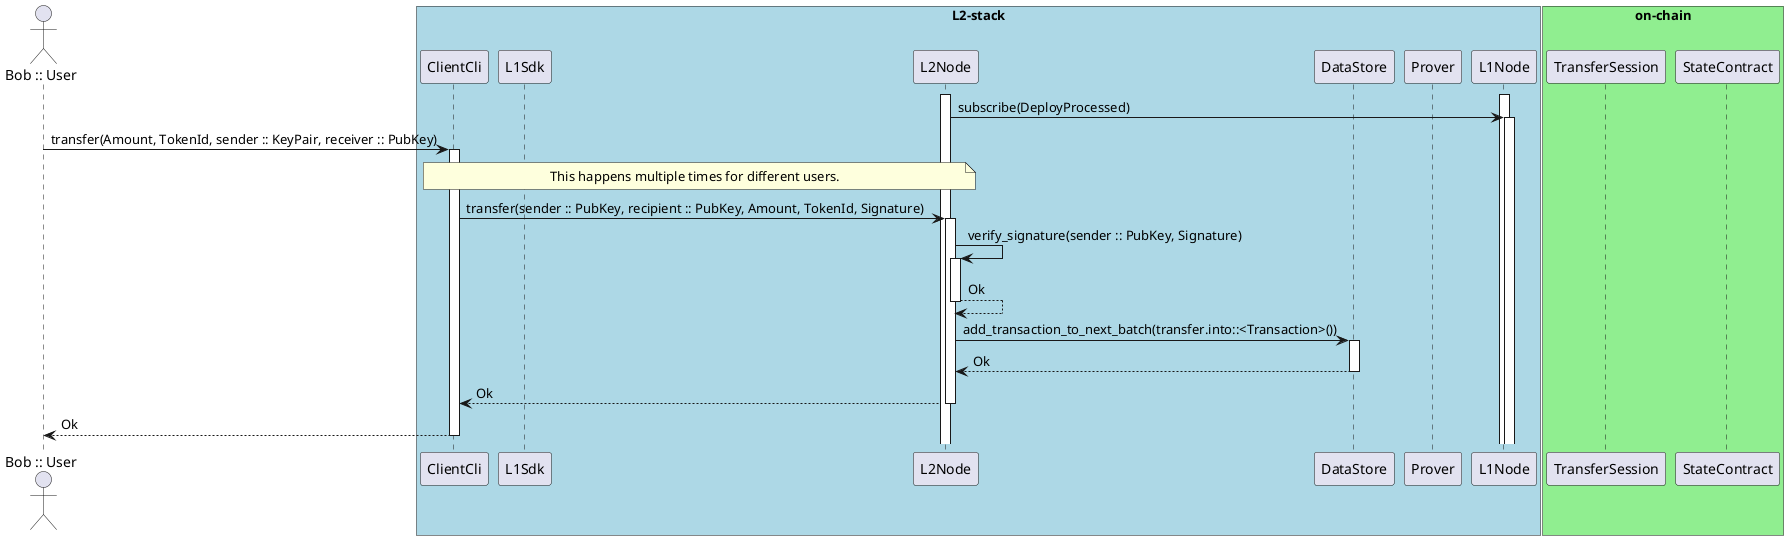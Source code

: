 @startuml
autoactivate on
actor "Bob :: User" as Bob
box "L2-stack" #LightBlue
participant ClientCli
participant L1Sdk
participant L2Node
participant DataStore
participant Prover
participant L1Node
end box
box "on-chain" #LightGreen
participant TransferSession
participant StateContract
end box

activate L1Node
activate L2Node

L2Node -> L1Node: subscribe(DeployProcessed)
Bob -> ClientCli: transfer(Amount, TokenId, sender :: KeyPair, receiver :: PubKey)

note over ClientCli, L2Node
This happens multiple times for different users.
end note 

ClientCli -> L2Node: transfer(sender :: PubKey, recipient :: PubKey, Amount, TokenId, Signature)
L2Node -> L2Node: verify_signature(sender :: PubKey, Signature)
L2Node --> L2Node: Ok
L2Node -> DataStore: add_transaction_to_next_batch(transfer.into::<Transaction>())
DataStore --> L2Node: Ok
L2Node --> ClientCli: Ok
ClientCli --> Bob: Ok

@enduml
